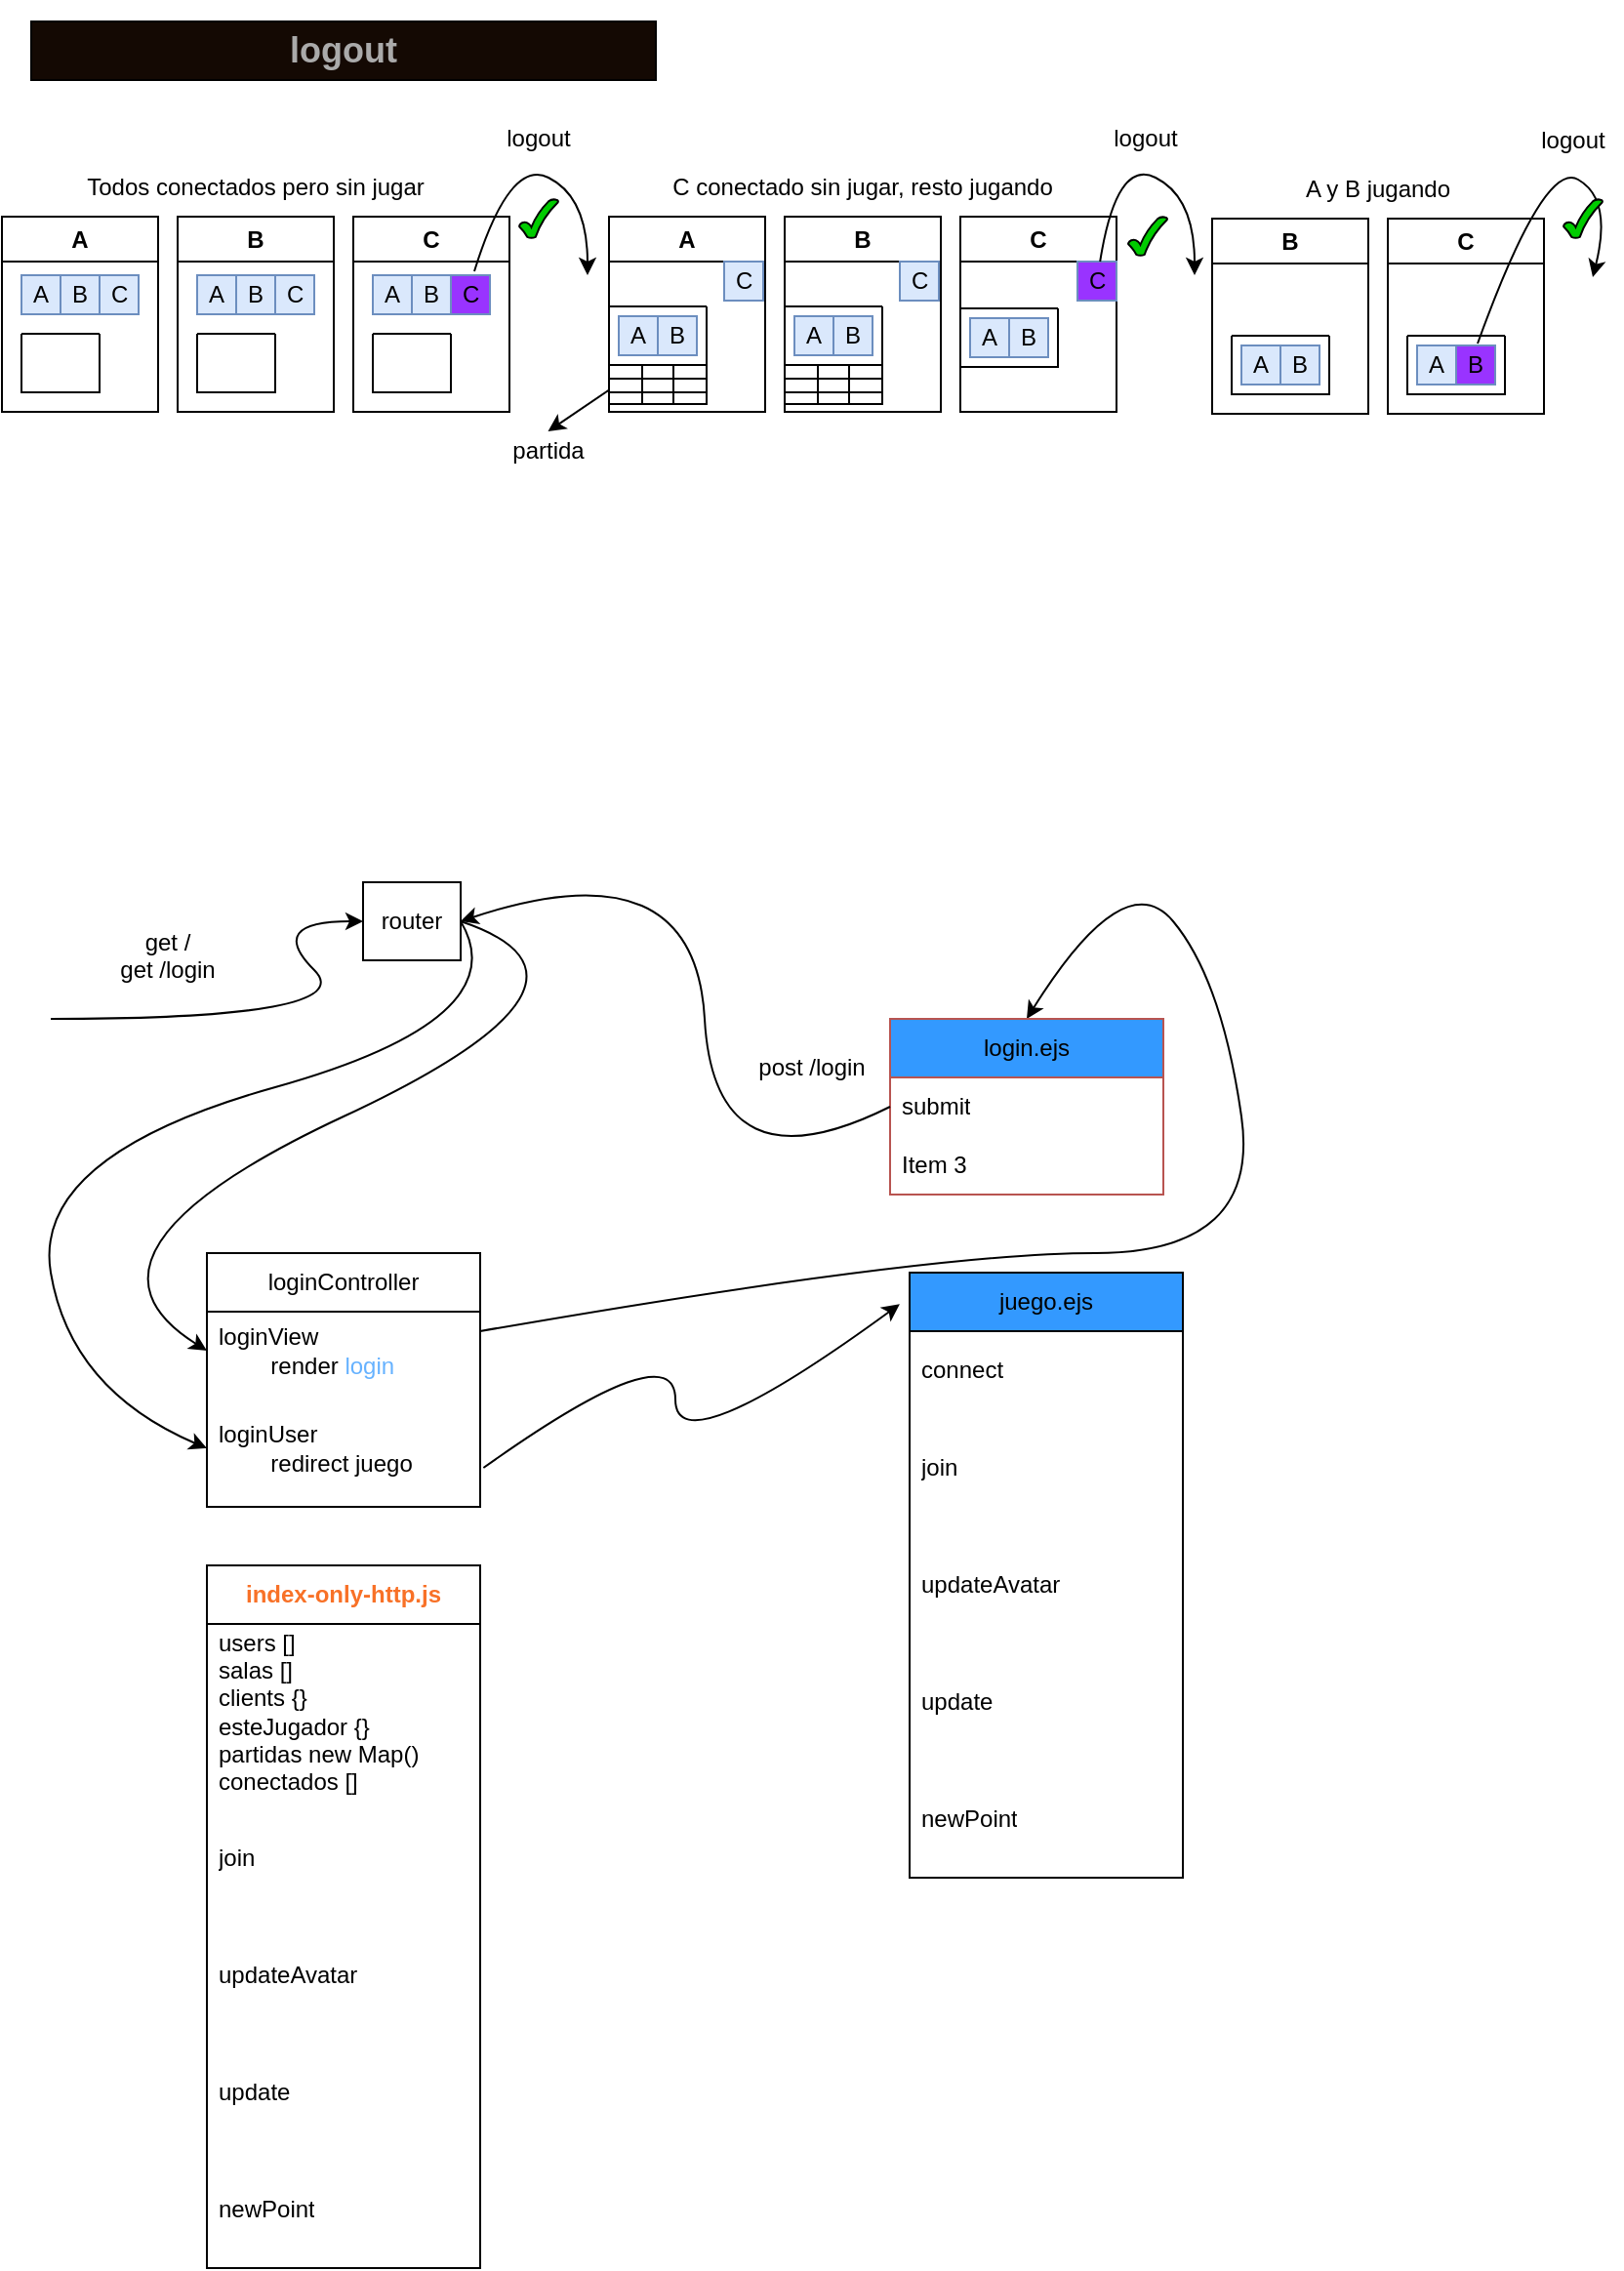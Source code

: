 <mxfile version="21.7.5" type="device" pages="2">
  <diagram id="C5RBs43oDa-KdzZeNtuy" name="Page-1">
    <mxGraphModel dx="2329" dy="2888" grid="1" gridSize="10" guides="1" tooltips="1" connect="1" arrows="1" fold="1" page="1" pageScale="1" pageWidth="827" pageHeight="1169" math="0" shadow="0">
      <root>
        <mxCell id="WIyWlLk6GJQsqaUBKTNV-0" />
        <mxCell id="WIyWlLk6GJQsqaUBKTNV-1" parent="WIyWlLk6GJQsqaUBKTNV-0" />
        <mxCell id="KUb7RKcixvcYbVO3W825-4" value="loginController" style="swimlane;fontStyle=0;childLayout=stackLayout;horizontal=1;startSize=30;horizontalStack=0;resizeParent=1;resizeParentMax=0;resizeLast=0;collapsible=1;marginBottom=0;whiteSpace=wrap;html=1;" parent="WIyWlLk6GJQsqaUBKTNV-1" vertex="1">
          <mxGeometry x="-720" y="-1620" width="140" height="130" as="geometry" />
        </mxCell>
        <mxCell id="KUb7RKcixvcYbVO3W825-5" value="&lt;div&gt;loginView&lt;/div&gt;&lt;div&gt;&lt;span style=&quot;white-space: pre;&quot;&gt;&#x9;&lt;/span&gt;render &lt;font color=&quot;#66B2FF&quot;&gt;login&lt;/font&gt;&lt;/div&gt;" style="text;strokeColor=none;fillColor=none;align=left;verticalAlign=middle;spacingLeft=4;spacingRight=4;overflow=hidden;points=[[0,0.5],[1,0.5]];portConstraint=eastwest;rotatable=0;whiteSpace=wrap;html=1;" parent="KUb7RKcixvcYbVO3W825-4" vertex="1">
          <mxGeometry y="30" width="140" height="40" as="geometry" />
        </mxCell>
        <mxCell id="KUb7RKcixvcYbVO3W825-6" value="&lt;div&gt;loginUser&lt;br&gt;&lt;/div&gt;&lt;div&gt;&lt;span style=&quot;white-space: pre;&quot;&gt;&#x9;&lt;/span&gt;redirect juego&lt;/div&gt;" style="text;strokeColor=none;fillColor=none;align=left;verticalAlign=middle;spacingLeft=4;spacingRight=4;overflow=hidden;points=[[0,0.5],[1,0.5]];portConstraint=eastwest;rotatable=0;whiteSpace=wrap;html=1;" parent="KUb7RKcixvcYbVO3W825-4" vertex="1">
          <mxGeometry y="70" width="140" height="60" as="geometry" />
        </mxCell>
        <mxCell id="KUb7RKcixvcYbVO3W825-50" value="" style="curved=1;endArrow=classic;html=1;rounded=0;exitX=1;exitY=0.5;exitDx=0;exitDy=0;entryX=0.5;entryY=0;entryDx=0;entryDy=0;" parent="KUb7RKcixvcYbVO3W825-4" target="KUb7RKcixvcYbVO3W825-8" edge="1">
          <mxGeometry width="50" height="50" relative="1" as="geometry">
            <mxPoint x="140" y="40" as="sourcePoint" />
            <mxPoint x="590" y="10" as="targetPoint" />
            <Array as="points">
              <mxPoint x="370" />
              <mxPoint x="540" />
              <mxPoint x="520" y="-140" />
              <mxPoint x="470" y="-200" />
            </Array>
          </mxGeometry>
        </mxCell>
        <mxCell id="KUb7RKcixvcYbVO3W825-8" value="login.ejs" style="swimlane;fontStyle=0;childLayout=stackLayout;horizontal=1;startSize=30;horizontalStack=0;resizeParent=1;resizeParentMax=0;resizeLast=0;collapsible=1;marginBottom=0;whiteSpace=wrap;html=1;fillColor=#3399FF;strokeColor=#b85450;" parent="WIyWlLk6GJQsqaUBKTNV-1" vertex="1">
          <mxGeometry x="-370" y="-1740" width="140" height="90" as="geometry" />
        </mxCell>
        <mxCell id="KUb7RKcixvcYbVO3W825-9" value="submit" style="text;strokeColor=none;fillColor=none;align=left;verticalAlign=middle;spacingLeft=4;spacingRight=4;overflow=hidden;points=[[0,0.5],[1,0.5]];portConstraint=eastwest;rotatable=0;whiteSpace=wrap;html=1;" parent="KUb7RKcixvcYbVO3W825-8" vertex="1">
          <mxGeometry y="30" width="140" height="30" as="geometry" />
        </mxCell>
        <mxCell id="KUb7RKcixvcYbVO3W825-11" value="Item 3" style="text;strokeColor=none;fillColor=none;align=left;verticalAlign=middle;spacingLeft=4;spacingRight=4;overflow=hidden;points=[[0,0.5],[1,0.5]];portConstraint=eastwest;rotatable=0;whiteSpace=wrap;html=1;" parent="KUb7RKcixvcYbVO3W825-8" vertex="1">
          <mxGeometry y="60" width="140" height="30" as="geometry" />
        </mxCell>
        <mxCell id="KUb7RKcixvcYbVO3W825-46" value="" style="curved=1;endArrow=classic;html=1;rounded=0;" parent="WIyWlLk6GJQsqaUBKTNV-1" edge="1">
          <mxGeometry width="50" height="50" relative="1" as="geometry">
            <mxPoint x="-800" y="-1740" as="sourcePoint" />
            <mxPoint x="-640" y="-1790" as="targetPoint" />
            <Array as="points">
              <mxPoint x="-640" y="-1740" />
              <mxPoint x="-690" y="-1790" />
            </Array>
          </mxGeometry>
        </mxCell>
        <mxCell id="KUb7RKcixvcYbVO3W825-47" value="router" style="whiteSpace=wrap;html=1;rotation=0;" parent="WIyWlLk6GJQsqaUBKTNV-1" vertex="1">
          <mxGeometry x="-640" y="-1810" width="50" height="40" as="geometry" />
        </mxCell>
        <mxCell id="KUb7RKcixvcYbVO3W825-48" value="&#xa;&lt;div&gt;get /&lt;/div&gt;&lt;div&gt;get /login&lt;br&gt;&lt;/div&gt;&#xa;&#xa;" style="text;html=1;strokeColor=none;fillColor=none;align=center;verticalAlign=middle;whiteSpace=wrap;rounded=0;" parent="WIyWlLk6GJQsqaUBKTNV-1" vertex="1">
          <mxGeometry x="-770" y="-1780" width="60" height="30" as="geometry" />
        </mxCell>
        <mxCell id="KUb7RKcixvcYbVO3W825-49" value="" style="curved=1;endArrow=classic;html=1;rounded=0;exitX=1;exitY=0.5;exitDx=0;exitDy=0;entryX=0;entryY=0.5;entryDx=0;entryDy=0;" parent="WIyWlLk6GJQsqaUBKTNV-1" source="KUb7RKcixvcYbVO3W825-47" target="KUb7RKcixvcYbVO3W825-6" edge="1">
          <mxGeometry width="50" height="50" relative="1" as="geometry">
            <mxPoint x="-370" y="-1490" as="sourcePoint" />
            <mxPoint x="-620" y="-1340" as="targetPoint" />
            <Array as="points">
              <mxPoint x="-560" y="-1740" />
              <mxPoint x="-810" y="-1670" />
              <mxPoint x="-790" y="-1550" />
            </Array>
          </mxGeometry>
        </mxCell>
        <mxCell id="KUb7RKcixvcYbVO3W825-51" value="" style="curved=1;endArrow=classic;html=1;rounded=0;entryX=1;entryY=0.5;entryDx=0;entryDy=0;exitX=0;exitY=0.5;exitDx=0;exitDy=0;" parent="WIyWlLk6GJQsqaUBKTNV-1" source="KUb7RKcixvcYbVO3W825-9" target="KUb7RKcixvcYbVO3W825-47" edge="1">
          <mxGeometry width="50" height="50" relative="1" as="geometry">
            <mxPoint x="-330" y="-1520" as="sourcePoint" />
            <mxPoint x="-550" y="-1810" as="targetPoint" />
            <Array as="points">
              <mxPoint x="-460" y="-1650" />
              <mxPoint x="-470" y="-1830" />
            </Array>
          </mxGeometry>
        </mxCell>
        <mxCell id="KUb7RKcixvcYbVO3W825-52" value="post /login" style="text;html=1;strokeColor=none;fillColor=none;align=center;verticalAlign=middle;whiteSpace=wrap;rounded=0;" parent="WIyWlLk6GJQsqaUBKTNV-1" vertex="1">
          <mxGeometry x="-440" y="-1730" width="60" height="30" as="geometry" />
        </mxCell>
        <mxCell id="KUb7RKcixvcYbVO3W825-53" value="" style="curved=1;endArrow=classic;html=1;rounded=0;exitX=1;exitY=0.5;exitDx=0;exitDy=0;entryX=0;entryY=0.5;entryDx=0;entryDy=0;" parent="WIyWlLk6GJQsqaUBKTNV-1" source="KUb7RKcixvcYbVO3W825-47" target="KUb7RKcixvcYbVO3W825-5" edge="1">
          <mxGeometry width="50" height="50" relative="1" as="geometry">
            <mxPoint x="-580" y="-1780" as="sourcePoint" />
            <mxPoint x="-710" y="-1560" as="targetPoint" />
            <Array as="points">
              <mxPoint x="-500" y="-1760" />
              <mxPoint x="-800" y="-1620" />
            </Array>
          </mxGeometry>
        </mxCell>
        <mxCell id="KUb7RKcixvcYbVO3W825-54" value="" style="curved=1;endArrow=classic;html=1;rounded=0;exitX=1.012;exitY=0.667;exitDx=0;exitDy=0;exitPerimeter=0;entryX=-0.036;entryY=0.052;entryDx=0;entryDy=0;entryPerimeter=0;" parent="WIyWlLk6GJQsqaUBKTNV-1" source="KUb7RKcixvcYbVO3W825-6" target="KUb7RKcixvcYbVO3W825-55" edge="1">
          <mxGeometry width="50" height="50" relative="1" as="geometry">
            <mxPoint x="-410" y="-1550" as="sourcePoint" />
            <mxPoint x="-410" y="-1500" as="targetPoint" />
            <Array as="points">
              <mxPoint x="-480" y="-1580" />
              <mxPoint x="-480" y="-1510" />
            </Array>
          </mxGeometry>
        </mxCell>
        <mxCell id="KUb7RKcixvcYbVO3W825-55" value="juego.ejs" style="swimlane;fontStyle=0;childLayout=stackLayout;horizontal=1;startSize=30;horizontalStack=0;resizeParent=1;resizeParentMax=0;resizeLast=0;collapsible=1;marginBottom=0;whiteSpace=wrap;html=1;fillColor=#3399FF;" parent="WIyWlLk6GJQsqaUBKTNV-1" vertex="1">
          <mxGeometry x="-360" y="-1610" width="140" height="310" as="geometry" />
        </mxCell>
        <mxCell id="KUb7RKcixvcYbVO3W825-56" value="connect" style="text;strokeColor=none;fillColor=none;align=left;verticalAlign=middle;spacingLeft=4;spacingRight=4;overflow=hidden;points=[[0,0.5],[1,0.5]];portConstraint=eastwest;rotatable=0;whiteSpace=wrap;html=1;" parent="KUb7RKcixvcYbVO3W825-55" vertex="1">
          <mxGeometry y="30" width="140" height="40" as="geometry" />
        </mxCell>
        <mxCell id="KUb7RKcixvcYbVO3W825-57" value="join" style="text;strokeColor=none;fillColor=none;align=left;verticalAlign=middle;spacingLeft=4;spacingRight=4;overflow=hidden;points=[[0,0.5],[1,0.5]];portConstraint=eastwest;rotatable=0;whiteSpace=wrap;html=1;" parent="KUb7RKcixvcYbVO3W825-55" vertex="1">
          <mxGeometry y="70" width="140" height="60" as="geometry" />
        </mxCell>
        <mxCell id="KUb7RKcixvcYbVO3W825-60" value="updateAvatar" style="text;strokeColor=none;fillColor=none;align=left;verticalAlign=middle;spacingLeft=4;spacingRight=4;overflow=hidden;points=[[0,0.5],[1,0.5]];portConstraint=eastwest;rotatable=0;whiteSpace=wrap;html=1;" parent="KUb7RKcixvcYbVO3W825-55" vertex="1">
          <mxGeometry y="130" width="140" height="60" as="geometry" />
        </mxCell>
        <mxCell id="KUb7RKcixvcYbVO3W825-59" value="update" style="text;strokeColor=none;fillColor=none;align=left;verticalAlign=middle;spacingLeft=4;spacingRight=4;overflow=hidden;points=[[0,0.5],[1,0.5]];portConstraint=eastwest;rotatable=0;whiteSpace=wrap;html=1;" parent="KUb7RKcixvcYbVO3W825-55" vertex="1">
          <mxGeometry y="190" width="140" height="60" as="geometry" />
        </mxCell>
        <mxCell id="KUb7RKcixvcYbVO3W825-62" value="newPoint" style="text;strokeColor=none;fillColor=none;align=left;verticalAlign=middle;spacingLeft=4;spacingRight=4;overflow=hidden;points=[[0,0.5],[1,0.5]];portConstraint=eastwest;rotatable=0;whiteSpace=wrap;html=1;" parent="KUb7RKcixvcYbVO3W825-55" vertex="1">
          <mxGeometry y="250" width="140" height="60" as="geometry" />
        </mxCell>
        <mxCell id="KUb7RKcixvcYbVO3W825-63" value="&lt;font color=&quot;#F87127&quot;&gt;&lt;b&gt;index-only-http.js&lt;/b&gt;&lt;/font&gt;" style="swimlane;fontStyle=0;childLayout=stackLayout;horizontal=1;startSize=30;horizontalStack=0;resizeParent=1;resizeParentMax=0;resizeLast=0;collapsible=1;marginBottom=0;whiteSpace=wrap;html=1;fillColor=none;" parent="WIyWlLk6GJQsqaUBKTNV-1" vertex="1">
          <mxGeometry x="-720" y="-1460" width="140" height="360" as="geometry" />
        </mxCell>
        <mxCell id="KUb7RKcixvcYbVO3W825-64" value="&lt;div&gt;users []&lt;/div&gt;&lt;div&gt;salas []&lt;/div&gt;&lt;div&gt;clients {}&lt;/div&gt;&lt;div&gt;esteJugador {}&lt;/div&gt;&lt;div&gt;partidas new Map()&lt;/div&gt;&lt;div&gt;conectados []&lt;br&gt;&lt;/div&gt;" style="text;strokeColor=none;fillColor=none;align=left;verticalAlign=middle;spacingLeft=4;spacingRight=4;overflow=hidden;points=[[0,0.5],[1,0.5]];portConstraint=eastwest;rotatable=0;whiteSpace=wrap;html=1;" parent="KUb7RKcixvcYbVO3W825-63" vertex="1">
          <mxGeometry y="30" width="140" height="90" as="geometry" />
        </mxCell>
        <mxCell id="KUb7RKcixvcYbVO3W825-65" value="join" style="text;strokeColor=none;fillColor=none;align=left;verticalAlign=middle;spacingLeft=4;spacingRight=4;overflow=hidden;points=[[0,0.5],[1,0.5]];portConstraint=eastwest;rotatable=0;whiteSpace=wrap;html=1;" parent="KUb7RKcixvcYbVO3W825-63" vertex="1">
          <mxGeometry y="120" width="140" height="60" as="geometry" />
        </mxCell>
        <mxCell id="KUb7RKcixvcYbVO3W825-66" value="updateAvatar" style="text;strokeColor=none;fillColor=none;align=left;verticalAlign=middle;spacingLeft=4;spacingRight=4;overflow=hidden;points=[[0,0.5],[1,0.5]];portConstraint=eastwest;rotatable=0;whiteSpace=wrap;html=1;" parent="KUb7RKcixvcYbVO3W825-63" vertex="1">
          <mxGeometry y="180" width="140" height="60" as="geometry" />
        </mxCell>
        <mxCell id="KUb7RKcixvcYbVO3W825-67" value="update" style="text;strokeColor=none;fillColor=none;align=left;verticalAlign=middle;spacingLeft=4;spacingRight=4;overflow=hidden;points=[[0,0.5],[1,0.5]];portConstraint=eastwest;rotatable=0;whiteSpace=wrap;html=1;" parent="KUb7RKcixvcYbVO3W825-63" vertex="1">
          <mxGeometry y="240" width="140" height="60" as="geometry" />
        </mxCell>
        <mxCell id="KUb7RKcixvcYbVO3W825-68" value="newPoint" style="text;strokeColor=none;fillColor=none;align=left;verticalAlign=middle;spacingLeft=4;spacingRight=4;overflow=hidden;points=[[0,0.5],[1,0.5]];portConstraint=eastwest;rotatable=0;whiteSpace=wrap;html=1;" parent="KUb7RKcixvcYbVO3W825-63" vertex="1">
          <mxGeometry y="300" width="140" height="60" as="geometry" />
        </mxCell>
        <mxCell id="pDJA_ntTGKcd0qaj4WLY-35" value="" style="group" vertex="1" connectable="0" parent="WIyWlLk6GJQsqaUBKTNV-1">
          <mxGeometry x="-810" y="-2251" width="320" height="230" as="geometry" />
        </mxCell>
        <mxCell id="pDJA_ntTGKcd0qaj4WLY-34" value="&lt;h2&gt;logout&lt;/h2&gt;" style="text;html=1;strokeColor=#000000;fillColor=#140903;align=center;verticalAlign=middle;whiteSpace=wrap;rounded=0;fontColor=#aaaaaa;" vertex="1" parent="pDJA_ntTGKcd0qaj4WLY-35">
          <mxGeometry width="320" height="30" as="geometry" />
        </mxCell>
        <mxCell id="pDJA_ntTGKcd0qaj4WLY-240" value="" style="group" vertex="1" connectable="0" parent="pDJA_ntTGKcd0qaj4WLY-35">
          <mxGeometry x="-15" y="50" width="305" height="180" as="geometry" />
        </mxCell>
        <mxCell id="pDJA_ntTGKcd0qaj4WLY-57" value="partida" style="text;html=1;strokeColor=none;fillColor=none;align=center;verticalAlign=middle;whiteSpace=wrap;rounded=0;" vertex="1" parent="pDJA_ntTGKcd0qaj4WLY-240">
          <mxGeometry x="255" y="160" width="50" height="20" as="geometry" />
        </mxCell>
        <mxCell id="pDJA_ntTGKcd0qaj4WLY-73" value="" style="group" vertex="1" connectable="0" parent="pDJA_ntTGKcd0qaj4WLY-240">
          <mxGeometry width="300" height="150" as="geometry" />
        </mxCell>
        <mxCell id="2kWA0NRpnWvMJKGsCsBH-7" value="A" style="swimlane;whiteSpace=wrap;html=1;" vertex="1" parent="pDJA_ntTGKcd0qaj4WLY-73">
          <mxGeometry y="50" width="80" height="100" as="geometry">
            <mxRectangle x="-680" y="-90" width="50" height="30" as="alternateBounds" />
          </mxGeometry>
        </mxCell>
        <mxCell id="2kWA0NRpnWvMJKGsCsBH-6" value="B" style="text;strokeColor=#6c8ebf;fillColor=#dae8fc;align=left;verticalAlign=middle;spacingLeft=4;spacingRight=4;overflow=hidden;points=[[0,0.5],[1,0.5]];portConstraint=eastwest;rotatable=0;whiteSpace=wrap;html=1;" vertex="1" parent="2kWA0NRpnWvMJKGsCsBH-7">
          <mxGeometry x="30" y="30" width="20" height="20" as="geometry" />
        </mxCell>
        <mxCell id="2kWA0NRpnWvMJKGsCsBH-1" value="C" style="text;strokeColor=#6c8ebf;fillColor=#dae8fc;align=left;verticalAlign=middle;spacingLeft=4;spacingRight=4;overflow=hidden;points=[[0,0.5],[1,0.5]];portConstraint=eastwest;rotatable=0;whiteSpace=wrap;html=1;" vertex="1" parent="2kWA0NRpnWvMJKGsCsBH-7">
          <mxGeometry x="50" y="30" width="20" height="20" as="geometry" />
        </mxCell>
        <mxCell id="2kWA0NRpnWvMJKGsCsBH-10" value="" style="swimlane;startSize=0;" vertex="1" parent="2kWA0NRpnWvMJKGsCsBH-7">
          <mxGeometry x="10" y="60" width="40" height="30" as="geometry">
            <mxRectangle x="10" y="60" width="50" height="40" as="alternateBounds" />
          </mxGeometry>
        </mxCell>
        <mxCell id="2kWA0NRpnWvMJKGsCsBH-11" value="A" style="text;strokeColor=#6c8ebf;fillColor=#dae8fc;align=left;verticalAlign=middle;spacingLeft=4;spacingRight=4;overflow=hidden;points=[[0,0.5],[1,0.5]];portConstraint=eastwest;rotatable=0;whiteSpace=wrap;html=1;" vertex="1" parent="2kWA0NRpnWvMJKGsCsBH-7">
          <mxGeometry x="10" y="30" width="20" height="20" as="geometry" />
        </mxCell>
        <mxCell id="pDJA_ntTGKcd0qaj4WLY-0" value="B" style="swimlane;whiteSpace=wrap;html=1;" vertex="1" parent="pDJA_ntTGKcd0qaj4WLY-73">
          <mxGeometry x="90" y="50" width="80" height="100" as="geometry">
            <mxRectangle x="-680" y="-90" width="50" height="30" as="alternateBounds" />
          </mxGeometry>
        </mxCell>
        <mxCell id="pDJA_ntTGKcd0qaj4WLY-1" value="B" style="text;strokeColor=#6c8ebf;fillColor=#dae8fc;align=left;verticalAlign=middle;spacingLeft=4;spacingRight=4;overflow=hidden;points=[[0,0.5],[1,0.5]];portConstraint=eastwest;rotatable=0;whiteSpace=wrap;html=1;" vertex="1" parent="pDJA_ntTGKcd0qaj4WLY-0">
          <mxGeometry x="30" y="30" width="20" height="20" as="geometry" />
        </mxCell>
        <mxCell id="pDJA_ntTGKcd0qaj4WLY-2" value="C" style="text;strokeColor=#6c8ebf;fillColor=#dae8fc;align=left;verticalAlign=middle;spacingLeft=4;spacingRight=4;overflow=hidden;points=[[0,0.5],[1,0.5]];portConstraint=eastwest;rotatable=0;whiteSpace=wrap;html=1;" vertex="1" parent="pDJA_ntTGKcd0qaj4WLY-0">
          <mxGeometry x="50" y="30" width="20" height="20" as="geometry" />
        </mxCell>
        <mxCell id="pDJA_ntTGKcd0qaj4WLY-3" value="" style="swimlane;startSize=0;" vertex="1" parent="pDJA_ntTGKcd0qaj4WLY-0">
          <mxGeometry x="10" y="60" width="40" height="30" as="geometry">
            <mxRectangle x="10" y="60" width="50" height="40" as="alternateBounds" />
          </mxGeometry>
        </mxCell>
        <mxCell id="pDJA_ntTGKcd0qaj4WLY-4" value="A" style="text;strokeColor=#6c8ebf;fillColor=#dae8fc;align=left;verticalAlign=middle;spacingLeft=4;spacingRight=4;overflow=hidden;points=[[0,0.5],[1,0.5]];portConstraint=eastwest;rotatable=0;whiteSpace=wrap;html=1;" vertex="1" parent="pDJA_ntTGKcd0qaj4WLY-0">
          <mxGeometry x="10" y="30" width="20" height="20" as="geometry" />
        </mxCell>
        <mxCell id="pDJA_ntTGKcd0qaj4WLY-5" value="C" style="swimlane;whiteSpace=wrap;html=1;" vertex="1" parent="pDJA_ntTGKcd0qaj4WLY-73">
          <mxGeometry x="180" y="50" width="80" height="100" as="geometry">
            <mxRectangle x="-680" y="-90" width="50" height="30" as="alternateBounds" />
          </mxGeometry>
        </mxCell>
        <mxCell id="pDJA_ntTGKcd0qaj4WLY-6" value="B" style="text;strokeColor=#6c8ebf;fillColor=#dae8fc;align=left;verticalAlign=middle;spacingLeft=4;spacingRight=4;overflow=hidden;points=[[0,0.5],[1,0.5]];portConstraint=eastwest;rotatable=0;whiteSpace=wrap;html=1;" vertex="1" parent="pDJA_ntTGKcd0qaj4WLY-5">
          <mxGeometry x="30" y="30" width="20" height="20" as="geometry" />
        </mxCell>
        <mxCell id="pDJA_ntTGKcd0qaj4WLY-7" value="C" style="text;strokeColor=#6c8ebf;fillColor=#9933FF;align=left;verticalAlign=middle;spacingLeft=4;spacingRight=4;overflow=hidden;points=[[0,0.5],[1,0.5]];portConstraint=eastwest;rotatable=0;whiteSpace=wrap;html=1;" vertex="1" parent="pDJA_ntTGKcd0qaj4WLY-5">
          <mxGeometry x="50" y="30" width="20" height="20" as="geometry" />
        </mxCell>
        <mxCell id="pDJA_ntTGKcd0qaj4WLY-8" value="" style="swimlane;startSize=0;" vertex="1" parent="pDJA_ntTGKcd0qaj4WLY-5">
          <mxGeometry x="10" y="60" width="40" height="30" as="geometry">
            <mxRectangle x="10" y="60" width="50" height="40" as="alternateBounds" />
          </mxGeometry>
        </mxCell>
        <mxCell id="pDJA_ntTGKcd0qaj4WLY-9" value="A" style="text;strokeColor=#6c8ebf;fillColor=#dae8fc;align=left;verticalAlign=middle;spacingLeft=4;spacingRight=4;overflow=hidden;points=[[0,0.5],[1,0.5]];portConstraint=eastwest;rotatable=0;whiteSpace=wrap;html=1;" vertex="1" parent="pDJA_ntTGKcd0qaj4WLY-5">
          <mxGeometry x="10" y="30" width="20" height="20" as="geometry" />
        </mxCell>
        <mxCell id="pDJA_ntTGKcd0qaj4WLY-10" value="Todos conectados pero sin jugar" style="text;html=1;strokeColor=none;fillColor=none;align=center;verticalAlign=middle;whiteSpace=wrap;rounded=0;" vertex="1" parent="pDJA_ntTGKcd0qaj4WLY-73">
          <mxGeometry y="20" width="260" height="30" as="geometry" />
        </mxCell>
        <mxCell id="pDJA_ntTGKcd0qaj4WLY-32" value="" style="curved=1;endArrow=classic;html=1;rounded=0;exitX=0.6;exitY=-0.1;exitDx=0;exitDy=0;exitPerimeter=0;" edge="1" parent="pDJA_ntTGKcd0qaj4WLY-73" source="pDJA_ntTGKcd0qaj4WLY-7">
          <mxGeometry width="50" height="50" relative="1" as="geometry">
            <mxPoint x="240" y="71" as="sourcePoint" />
            <mxPoint x="300" y="80" as="targetPoint" />
            <Array as="points">
              <mxPoint x="260" y="20" />
              <mxPoint x="300" y="40" />
            </Array>
          </mxGeometry>
        </mxCell>
        <mxCell id="pDJA_ntTGKcd0qaj4WLY-33" value="logout" style="text;html=1;strokeColor=none;fillColor=none;align=center;verticalAlign=middle;whiteSpace=wrap;rounded=0;" vertex="1" parent="pDJA_ntTGKcd0qaj4WLY-73">
          <mxGeometry x="250" width="50" height="20" as="geometry" />
        </mxCell>
        <mxCell id="pDJA_ntTGKcd0qaj4WLY-177" value="" style="verticalLabelPosition=bottom;verticalAlign=top;html=1;shape=mxgraph.basic.tick;fillColor=#00CC00;" vertex="1" parent="pDJA_ntTGKcd0qaj4WLY-73">
          <mxGeometry x="265" y="41" width="20" height="20" as="geometry" />
        </mxCell>
        <mxCell id="pDJA_ntTGKcd0qaj4WLY-40" value="A" style="swimlane;whiteSpace=wrap;html=1;" vertex="1" parent="WIyWlLk6GJQsqaUBKTNV-1">
          <mxGeometry x="-514" y="-2151" width="80" height="100" as="geometry">
            <mxRectangle x="-680" y="-90" width="50" height="30" as="alternateBounds" />
          </mxGeometry>
        </mxCell>
        <mxCell id="pDJA_ntTGKcd0qaj4WLY-42" value="C" style="text;strokeColor=#6c8ebf;fillColor=#dae8fc;align=left;verticalAlign=middle;spacingLeft=4;spacingRight=4;overflow=hidden;points=[[0,0.5],[1,0.5]];portConstraint=eastwest;rotatable=0;whiteSpace=wrap;html=1;" vertex="1" parent="pDJA_ntTGKcd0qaj4WLY-40">
          <mxGeometry x="59" y="23" width="20" height="20" as="geometry" />
        </mxCell>
        <mxCell id="pDJA_ntTGKcd0qaj4WLY-43" value="" style="swimlane;startSize=0;" vertex="1" parent="pDJA_ntTGKcd0qaj4WLY-40">
          <mxGeometry y="46" width="50" height="30" as="geometry">
            <mxRectangle x="10" y="60" width="50" height="40" as="alternateBounds" />
          </mxGeometry>
        </mxCell>
        <mxCell id="pDJA_ntTGKcd0qaj4WLY-44" value="A" style="text;strokeColor=#6c8ebf;fillColor=#dae8fc;align=left;verticalAlign=middle;spacingLeft=4;spacingRight=4;overflow=hidden;points=[[0,0.5],[1,0.5]];portConstraint=eastwest;rotatable=0;whiteSpace=wrap;html=1;" vertex="1" parent="pDJA_ntTGKcd0qaj4WLY-43">
          <mxGeometry x="5" y="5" width="20" height="20" as="geometry" />
        </mxCell>
        <mxCell id="pDJA_ntTGKcd0qaj4WLY-41" value="B" style="text;strokeColor=#6c8ebf;fillColor=#dae8fc;align=left;verticalAlign=middle;spacingLeft=4;spacingRight=4;overflow=hidden;points=[[0,0.5],[1,0.5]];portConstraint=eastwest;rotatable=0;whiteSpace=wrap;html=1;" vertex="1" parent="pDJA_ntTGKcd0qaj4WLY-43">
          <mxGeometry x="25" y="5" width="20" height="20" as="geometry" />
        </mxCell>
        <mxCell id="pDJA_ntTGKcd0qaj4WLY-45" value="B" style="swimlane;whiteSpace=wrap;html=1;" vertex="1" parent="WIyWlLk6GJQsqaUBKTNV-1">
          <mxGeometry x="-424" y="-2151" width="80" height="100" as="geometry">
            <mxRectangle x="-680" y="-90" width="50" height="30" as="alternateBounds" />
          </mxGeometry>
        </mxCell>
        <mxCell id="pDJA_ntTGKcd0qaj4WLY-47" value="C" style="text;strokeColor=#6c8ebf;fillColor=#dae8fc;align=left;verticalAlign=middle;spacingLeft=4;spacingRight=4;overflow=hidden;points=[[0,0.5],[1,0.5]];portConstraint=eastwest;rotatable=0;whiteSpace=wrap;html=1;" vertex="1" parent="pDJA_ntTGKcd0qaj4WLY-45">
          <mxGeometry x="59" y="23" width="20" height="20" as="geometry" />
        </mxCell>
        <mxCell id="pDJA_ntTGKcd0qaj4WLY-50" value="C" style="swimlane;whiteSpace=wrap;html=1;" vertex="1" parent="WIyWlLk6GJQsqaUBKTNV-1">
          <mxGeometry x="-334" y="-2151" width="80" height="100" as="geometry">
            <mxRectangle x="-680" y="-90" width="50" height="30" as="alternateBounds" />
          </mxGeometry>
        </mxCell>
        <mxCell id="pDJA_ntTGKcd0qaj4WLY-52" value="C" style="text;strokeColor=#6c8ebf;fillColor=#9933FF;align=left;verticalAlign=middle;spacingLeft=4;spacingRight=4;overflow=hidden;points=[[0,0.5],[1,0.5]];portConstraint=eastwest;rotatable=0;whiteSpace=wrap;html=1;" vertex="1" parent="pDJA_ntTGKcd0qaj4WLY-50">
          <mxGeometry x="60" y="23" width="20" height="20" as="geometry" />
        </mxCell>
        <mxCell id="pDJA_ntTGKcd0qaj4WLY-65" value="" style="swimlane;startSize=0;" vertex="1" parent="pDJA_ntTGKcd0qaj4WLY-50">
          <mxGeometry y="47" width="50" height="30" as="geometry">
            <mxRectangle x="10" y="60" width="50" height="40" as="alternateBounds" />
          </mxGeometry>
        </mxCell>
        <mxCell id="pDJA_ntTGKcd0qaj4WLY-66" value="A" style="text;strokeColor=#6c8ebf;fillColor=#dae8fc;align=left;verticalAlign=middle;spacingLeft=4;spacingRight=4;overflow=hidden;points=[[0,0.5],[1,0.5]];portConstraint=eastwest;rotatable=0;whiteSpace=wrap;html=1;" vertex="1" parent="pDJA_ntTGKcd0qaj4WLY-65">
          <mxGeometry x="5" y="5" width="20" height="20" as="geometry" />
        </mxCell>
        <mxCell id="pDJA_ntTGKcd0qaj4WLY-67" value="B" style="text;strokeColor=#6c8ebf;fillColor=#dae8fc;align=left;verticalAlign=middle;spacingLeft=4;spacingRight=4;overflow=hidden;points=[[0,0.5],[1,0.5]];portConstraint=eastwest;rotatable=0;whiteSpace=wrap;html=1;" vertex="1" parent="pDJA_ntTGKcd0qaj4WLY-65">
          <mxGeometry x="25" y="5" width="20" height="20" as="geometry" />
        </mxCell>
        <mxCell id="pDJA_ntTGKcd0qaj4WLY-55" value="C conectado sin jugar, resto jugando" style="text;html=1;strokeColor=none;fillColor=none;align=center;verticalAlign=middle;whiteSpace=wrap;rounded=0;" vertex="1" parent="WIyWlLk6GJQsqaUBKTNV-1">
          <mxGeometry x="-514" y="-2181" width="260" height="30" as="geometry" />
        </mxCell>
        <mxCell id="pDJA_ntTGKcd0qaj4WLY-56" value="" style="endArrow=classic;html=1;rounded=0;exitX=0.363;exitY=1.017;exitDx=0;exitDy=0;exitPerimeter=0;" edge="1" parent="WIyWlLk6GJQsqaUBKTNV-1" source="pDJA_ntTGKcd0qaj4WLY-43">
          <mxGeometry width="50" height="50" relative="1" as="geometry">
            <mxPoint x="-415" y="-2121" as="sourcePoint" />
            <mxPoint x="-545.249" y="-2041" as="targetPoint" />
          </mxGeometry>
        </mxCell>
        <mxCell id="pDJA_ntTGKcd0qaj4WLY-58" value="" style="curved=1;endArrow=classic;html=1;rounded=0;" edge="1" parent="WIyWlLk6GJQsqaUBKTNV-1" source="pDJA_ntTGKcd0qaj4WLY-52">
          <mxGeometry width="50" height="50" relative="1" as="geometry">
            <mxPoint x="-284" y="-2141" as="sourcePoint" />
            <mxPoint x="-214" y="-2121" as="targetPoint" />
            <Array as="points">
              <mxPoint x="-254" y="-2181" />
              <mxPoint x="-214" y="-2161" />
            </Array>
          </mxGeometry>
        </mxCell>
        <mxCell id="pDJA_ntTGKcd0qaj4WLY-59" value="logout" style="text;html=1;strokeColor=none;fillColor=none;align=center;verticalAlign=middle;whiteSpace=wrap;rounded=0;" vertex="1" parent="WIyWlLk6GJQsqaUBKTNV-1">
          <mxGeometry x="-264" y="-2201" width="50" height="20" as="geometry" />
        </mxCell>
        <mxCell id="pDJA_ntTGKcd0qaj4WLY-201" value="" style="group" vertex="1" connectable="0" parent="WIyWlLk6GJQsqaUBKTNV-1">
          <mxGeometry x="-205" y="-2200" width="210" height="150" as="geometry" />
        </mxCell>
        <mxCell id="pDJA_ntTGKcd0qaj4WLY-197" value="logout" style="text;html=1;strokeColor=none;fillColor=none;align=center;verticalAlign=middle;whiteSpace=wrap;rounded=0;" vertex="1" parent="pDJA_ntTGKcd0qaj4WLY-201">
          <mxGeometry x="160" width="50" height="20" as="geometry" />
        </mxCell>
        <mxCell id="pDJA_ntTGKcd0qaj4WLY-199" value="" style="group" vertex="1" connectable="0" parent="pDJA_ntTGKcd0qaj4WLY-201">
          <mxGeometry y="20" width="210" height="130" as="geometry" />
        </mxCell>
        <mxCell id="pDJA_ntTGKcd0qaj4WLY-184" value="B" style="swimlane;whiteSpace=wrap;html=1;" vertex="1" parent="pDJA_ntTGKcd0qaj4WLY-199">
          <mxGeometry y="30" width="80" height="100" as="geometry">
            <mxRectangle x="-680" y="-90" width="50" height="30" as="alternateBounds" />
          </mxGeometry>
        </mxCell>
        <mxCell id="pDJA_ntTGKcd0qaj4WLY-186" value="" style="swimlane;startSize=0;" vertex="1" parent="pDJA_ntTGKcd0qaj4WLY-184">
          <mxGeometry x="10" y="60" width="50" height="30" as="geometry">
            <mxRectangle x="10" y="60" width="50" height="40" as="alternateBounds" />
          </mxGeometry>
        </mxCell>
        <mxCell id="pDJA_ntTGKcd0qaj4WLY-187" value="A" style="text;strokeColor=#6c8ebf;fillColor=#dae8fc;align=left;verticalAlign=middle;spacingLeft=4;spacingRight=4;overflow=hidden;points=[[0,0.5],[1,0.5]];portConstraint=eastwest;rotatable=0;whiteSpace=wrap;html=1;" vertex="1" parent="pDJA_ntTGKcd0qaj4WLY-186">
          <mxGeometry x="5" y="5" width="20" height="20" as="geometry" />
        </mxCell>
        <mxCell id="pDJA_ntTGKcd0qaj4WLY-188" value="B" style="text;strokeColor=#6c8ebf;fillColor=#dae8fc;align=left;verticalAlign=middle;spacingLeft=4;spacingRight=4;overflow=hidden;points=[[0,0.5],[1,0.5]];portConstraint=eastwest;rotatable=0;whiteSpace=wrap;html=1;" vertex="1" parent="pDJA_ntTGKcd0qaj4WLY-186">
          <mxGeometry x="25" y="5" width="20" height="20" as="geometry" />
        </mxCell>
        <mxCell id="pDJA_ntTGKcd0qaj4WLY-189" value="C" style="swimlane;whiteSpace=wrap;html=1;" vertex="1" parent="pDJA_ntTGKcd0qaj4WLY-199">
          <mxGeometry x="90" y="30" width="80" height="100" as="geometry">
            <mxRectangle x="-680" y="-90" width="50" height="30" as="alternateBounds" />
          </mxGeometry>
        </mxCell>
        <mxCell id="pDJA_ntTGKcd0qaj4WLY-191" value="" style="swimlane;startSize=0;" vertex="1" parent="pDJA_ntTGKcd0qaj4WLY-189">
          <mxGeometry x="10" y="60" width="50" height="30" as="geometry">
            <mxRectangle x="10" y="60" width="50" height="40" as="alternateBounds" />
          </mxGeometry>
        </mxCell>
        <mxCell id="pDJA_ntTGKcd0qaj4WLY-192" value="A" style="text;strokeColor=#6c8ebf;fillColor=#dae8fc;align=left;verticalAlign=middle;spacingLeft=4;spacingRight=4;overflow=hidden;points=[[0,0.5],[1,0.5]];portConstraint=eastwest;rotatable=0;whiteSpace=wrap;html=1;" vertex="1" parent="pDJA_ntTGKcd0qaj4WLY-191">
          <mxGeometry x="5" y="5" width="20" height="20" as="geometry" />
        </mxCell>
        <mxCell id="pDJA_ntTGKcd0qaj4WLY-193" value="B" style="text;strokeColor=#6c8ebf;fillColor=#9933FF;align=left;verticalAlign=middle;spacingLeft=4;spacingRight=4;overflow=hidden;points=[[0,0.5],[1,0.5]];portConstraint=eastwest;rotatable=0;whiteSpace=wrap;html=1;" vertex="1" parent="pDJA_ntTGKcd0qaj4WLY-191">
          <mxGeometry x="25" y="5" width="20" height="20" as="geometry" />
        </mxCell>
        <mxCell id="pDJA_ntTGKcd0qaj4WLY-194" value="A y B jugando" style="text;html=1;strokeColor=none;fillColor=none;align=center;verticalAlign=middle;whiteSpace=wrap;rounded=0;" vertex="1" parent="pDJA_ntTGKcd0qaj4WLY-199">
          <mxGeometry width="170" height="30" as="geometry" />
        </mxCell>
        <mxCell id="pDJA_ntTGKcd0qaj4WLY-196" value="" style="curved=1;endArrow=classic;html=1;rounded=0;exitX=0.55;exitY=-0.05;exitDx=0;exitDy=0;exitPerimeter=0;" edge="1" parent="pDJA_ntTGKcd0qaj4WLY-199" source="pDJA_ntTGKcd0qaj4WLY-193">
          <mxGeometry width="50" height="50" relative="1" as="geometry">
            <mxPoint x="140" y="40" as="sourcePoint" />
            <mxPoint x="195" y="60" as="targetPoint" />
            <Array as="points">
              <mxPoint x="170" />
              <mxPoint x="205" y="20" />
            </Array>
          </mxGeometry>
        </mxCell>
        <mxCell id="pDJA_ntTGKcd0qaj4WLY-202" value="" style="verticalLabelPosition=bottom;verticalAlign=top;html=1;shape=mxgraph.basic.tick;fillColor=#00CC00;" vertex="1" parent="pDJA_ntTGKcd0qaj4WLY-199">
          <mxGeometry x="180" y="20" width="20" height="20" as="geometry" />
        </mxCell>
        <mxCell id="pDJA_ntTGKcd0qaj4WLY-207" value="" style="shape=table;startSize=0;container=1;collapsible=0;childLayout=tableLayout;fontSize=16;" vertex="1" parent="WIyWlLk6GJQsqaUBKTNV-1">
          <mxGeometry x="-514" y="-2075" width="50" height="20" as="geometry" />
        </mxCell>
        <mxCell id="pDJA_ntTGKcd0qaj4WLY-208" value="" style="shape=tableRow;horizontal=0;startSize=0;swimlaneHead=0;swimlaneBody=0;strokeColor=inherit;top=0;left=0;bottom=0;right=0;collapsible=0;dropTarget=0;fillColor=none;points=[[0,0.5],[1,0.5]];portConstraint=eastwest;fontSize=16;" vertex="1" parent="pDJA_ntTGKcd0qaj4WLY-207">
          <mxGeometry width="50" height="7" as="geometry" />
        </mxCell>
        <mxCell id="pDJA_ntTGKcd0qaj4WLY-209" value="" style="shape=partialRectangle;html=1;whiteSpace=wrap;connectable=0;strokeColor=inherit;overflow=hidden;fillColor=none;top=0;left=0;bottom=0;right=0;pointerEvents=1;fontSize=16;" vertex="1" parent="pDJA_ntTGKcd0qaj4WLY-208">
          <mxGeometry width="17" height="7" as="geometry">
            <mxRectangle width="17" height="7" as="alternateBounds" />
          </mxGeometry>
        </mxCell>
        <mxCell id="pDJA_ntTGKcd0qaj4WLY-210" value="" style="shape=partialRectangle;html=1;whiteSpace=wrap;connectable=0;strokeColor=inherit;overflow=hidden;fillColor=none;top=0;left=0;bottom=0;right=0;pointerEvents=1;fontSize=16;" vertex="1" parent="pDJA_ntTGKcd0qaj4WLY-208">
          <mxGeometry x="17" width="16" height="7" as="geometry">
            <mxRectangle width="16" height="7" as="alternateBounds" />
          </mxGeometry>
        </mxCell>
        <mxCell id="pDJA_ntTGKcd0qaj4WLY-211" value="" style="shape=partialRectangle;html=1;whiteSpace=wrap;connectable=0;strokeColor=inherit;overflow=hidden;fillColor=none;top=0;left=0;bottom=0;right=0;pointerEvents=1;fontSize=16;" vertex="1" parent="pDJA_ntTGKcd0qaj4WLY-208">
          <mxGeometry x="33" width="17" height="7" as="geometry">
            <mxRectangle width="17" height="7" as="alternateBounds" />
          </mxGeometry>
        </mxCell>
        <mxCell id="pDJA_ntTGKcd0qaj4WLY-212" value="" style="shape=tableRow;horizontal=0;startSize=0;swimlaneHead=0;swimlaneBody=0;strokeColor=inherit;top=0;left=0;bottom=0;right=0;collapsible=0;dropTarget=0;fillColor=none;points=[[0,0.5],[1,0.5]];portConstraint=eastwest;fontSize=16;" vertex="1" parent="pDJA_ntTGKcd0qaj4WLY-207">
          <mxGeometry y="7" width="50" height="7" as="geometry" />
        </mxCell>
        <mxCell id="pDJA_ntTGKcd0qaj4WLY-213" value="" style="shape=partialRectangle;html=1;whiteSpace=wrap;connectable=0;strokeColor=inherit;overflow=hidden;fillColor=none;top=0;left=0;bottom=0;right=0;pointerEvents=1;fontSize=16;" vertex="1" parent="pDJA_ntTGKcd0qaj4WLY-212">
          <mxGeometry width="17" height="7" as="geometry">
            <mxRectangle width="17" height="7" as="alternateBounds" />
          </mxGeometry>
        </mxCell>
        <mxCell id="pDJA_ntTGKcd0qaj4WLY-214" value="" style="shape=partialRectangle;html=1;whiteSpace=wrap;connectable=0;strokeColor=inherit;overflow=hidden;fillColor=none;top=0;left=0;bottom=0;right=0;pointerEvents=1;fontSize=16;" vertex="1" parent="pDJA_ntTGKcd0qaj4WLY-212">
          <mxGeometry x="17" width="16" height="7" as="geometry">
            <mxRectangle width="16" height="7" as="alternateBounds" />
          </mxGeometry>
        </mxCell>
        <mxCell id="pDJA_ntTGKcd0qaj4WLY-215" value="" style="shape=partialRectangle;html=1;whiteSpace=wrap;connectable=0;strokeColor=inherit;overflow=hidden;fillColor=none;top=0;left=0;bottom=0;right=0;pointerEvents=1;fontSize=16;" vertex="1" parent="pDJA_ntTGKcd0qaj4WLY-212">
          <mxGeometry x="33" width="17" height="7" as="geometry">
            <mxRectangle width="17" height="7" as="alternateBounds" />
          </mxGeometry>
        </mxCell>
        <mxCell id="pDJA_ntTGKcd0qaj4WLY-216" value="" style="shape=tableRow;horizontal=0;startSize=0;swimlaneHead=0;swimlaneBody=0;strokeColor=inherit;top=0;left=0;bottom=0;right=0;collapsible=0;dropTarget=0;fillColor=none;points=[[0,0.5],[1,0.5]];portConstraint=eastwest;fontSize=16;" vertex="1" parent="pDJA_ntTGKcd0qaj4WLY-207">
          <mxGeometry y="14" width="50" height="6" as="geometry" />
        </mxCell>
        <mxCell id="pDJA_ntTGKcd0qaj4WLY-217" value="" style="shape=partialRectangle;html=1;whiteSpace=wrap;connectable=0;strokeColor=inherit;overflow=hidden;fillColor=none;top=0;left=0;bottom=0;right=0;pointerEvents=1;fontSize=16;" vertex="1" parent="pDJA_ntTGKcd0qaj4WLY-216">
          <mxGeometry width="17" height="6" as="geometry">
            <mxRectangle width="17" height="6" as="alternateBounds" />
          </mxGeometry>
        </mxCell>
        <mxCell id="pDJA_ntTGKcd0qaj4WLY-218" value="" style="shape=partialRectangle;html=1;whiteSpace=wrap;connectable=0;strokeColor=inherit;overflow=hidden;fillColor=none;top=0;left=0;bottom=0;right=0;pointerEvents=1;fontSize=16;" vertex="1" parent="pDJA_ntTGKcd0qaj4WLY-216">
          <mxGeometry x="17" width="16" height="6" as="geometry">
            <mxRectangle width="16" height="6" as="alternateBounds" />
          </mxGeometry>
        </mxCell>
        <mxCell id="pDJA_ntTGKcd0qaj4WLY-219" value="" style="shape=partialRectangle;html=1;whiteSpace=wrap;connectable=0;strokeColor=inherit;overflow=hidden;fillColor=none;top=0;left=0;bottom=0;right=0;pointerEvents=1;fontSize=16;" vertex="1" parent="pDJA_ntTGKcd0qaj4WLY-216">
          <mxGeometry x="33" width="17" height="6" as="geometry">
            <mxRectangle width="17" height="6" as="alternateBounds" />
          </mxGeometry>
        </mxCell>
        <mxCell id="pDJA_ntTGKcd0qaj4WLY-221" value="" style="swimlane;startSize=0;" vertex="1" parent="WIyWlLk6GJQsqaUBKTNV-1">
          <mxGeometry x="-424" y="-2105" width="50" height="30" as="geometry">
            <mxRectangle x="10" y="60" width="50" height="40" as="alternateBounds" />
          </mxGeometry>
        </mxCell>
        <mxCell id="pDJA_ntTGKcd0qaj4WLY-222" value="A" style="text;strokeColor=#6c8ebf;fillColor=#dae8fc;align=left;verticalAlign=middle;spacingLeft=4;spacingRight=4;overflow=hidden;points=[[0,0.5],[1,0.5]];portConstraint=eastwest;rotatable=0;whiteSpace=wrap;html=1;" vertex="1" parent="pDJA_ntTGKcd0qaj4WLY-221">
          <mxGeometry x="5" y="5" width="20" height="20" as="geometry" />
        </mxCell>
        <mxCell id="pDJA_ntTGKcd0qaj4WLY-223" value="B" style="text;strokeColor=#6c8ebf;fillColor=#dae8fc;align=left;verticalAlign=middle;spacingLeft=4;spacingRight=4;overflow=hidden;points=[[0,0.5],[1,0.5]];portConstraint=eastwest;rotatable=0;whiteSpace=wrap;html=1;" vertex="1" parent="pDJA_ntTGKcd0qaj4WLY-221">
          <mxGeometry x="25" y="5" width="20" height="20" as="geometry" />
        </mxCell>
        <mxCell id="pDJA_ntTGKcd0qaj4WLY-225" value="" style="shape=table;startSize=0;container=1;collapsible=0;childLayout=tableLayout;fontSize=16;" vertex="1" parent="WIyWlLk6GJQsqaUBKTNV-1">
          <mxGeometry x="-424" y="-2075" width="50" height="20" as="geometry" />
        </mxCell>
        <mxCell id="pDJA_ntTGKcd0qaj4WLY-226" value="" style="shape=tableRow;horizontal=0;startSize=0;swimlaneHead=0;swimlaneBody=0;strokeColor=inherit;top=0;left=0;bottom=0;right=0;collapsible=0;dropTarget=0;fillColor=none;points=[[0,0.5],[1,0.5]];portConstraint=eastwest;fontSize=16;" vertex="1" parent="pDJA_ntTGKcd0qaj4WLY-225">
          <mxGeometry width="50" height="7" as="geometry" />
        </mxCell>
        <mxCell id="pDJA_ntTGKcd0qaj4WLY-227" value="" style="shape=partialRectangle;html=1;whiteSpace=wrap;connectable=0;strokeColor=inherit;overflow=hidden;fillColor=none;top=0;left=0;bottom=0;right=0;pointerEvents=1;fontSize=16;" vertex="1" parent="pDJA_ntTGKcd0qaj4WLY-226">
          <mxGeometry width="17" height="7" as="geometry">
            <mxRectangle width="17" height="7" as="alternateBounds" />
          </mxGeometry>
        </mxCell>
        <mxCell id="pDJA_ntTGKcd0qaj4WLY-228" value="" style="shape=partialRectangle;html=1;whiteSpace=wrap;connectable=0;strokeColor=inherit;overflow=hidden;fillColor=none;top=0;left=0;bottom=0;right=0;pointerEvents=1;fontSize=16;" vertex="1" parent="pDJA_ntTGKcd0qaj4WLY-226">
          <mxGeometry x="17" width="16" height="7" as="geometry">
            <mxRectangle width="16" height="7" as="alternateBounds" />
          </mxGeometry>
        </mxCell>
        <mxCell id="pDJA_ntTGKcd0qaj4WLY-229" value="" style="shape=partialRectangle;html=1;whiteSpace=wrap;connectable=0;strokeColor=inherit;overflow=hidden;fillColor=none;top=0;left=0;bottom=0;right=0;pointerEvents=1;fontSize=16;" vertex="1" parent="pDJA_ntTGKcd0qaj4WLY-226">
          <mxGeometry x="33" width="17" height="7" as="geometry">
            <mxRectangle width="17" height="7" as="alternateBounds" />
          </mxGeometry>
        </mxCell>
        <mxCell id="pDJA_ntTGKcd0qaj4WLY-230" value="" style="shape=tableRow;horizontal=0;startSize=0;swimlaneHead=0;swimlaneBody=0;strokeColor=inherit;top=0;left=0;bottom=0;right=0;collapsible=0;dropTarget=0;fillColor=none;points=[[0,0.5],[1,0.5]];portConstraint=eastwest;fontSize=16;" vertex="1" parent="pDJA_ntTGKcd0qaj4WLY-225">
          <mxGeometry y="7" width="50" height="7" as="geometry" />
        </mxCell>
        <mxCell id="pDJA_ntTGKcd0qaj4WLY-231" value="" style="shape=partialRectangle;html=1;whiteSpace=wrap;connectable=0;strokeColor=inherit;overflow=hidden;fillColor=none;top=0;left=0;bottom=0;right=0;pointerEvents=1;fontSize=16;" vertex="1" parent="pDJA_ntTGKcd0qaj4WLY-230">
          <mxGeometry width="17" height="7" as="geometry">
            <mxRectangle width="17" height="7" as="alternateBounds" />
          </mxGeometry>
        </mxCell>
        <mxCell id="pDJA_ntTGKcd0qaj4WLY-232" value="" style="shape=partialRectangle;html=1;whiteSpace=wrap;connectable=0;strokeColor=inherit;overflow=hidden;fillColor=none;top=0;left=0;bottom=0;right=0;pointerEvents=1;fontSize=16;" vertex="1" parent="pDJA_ntTGKcd0qaj4WLY-230">
          <mxGeometry x="17" width="16" height="7" as="geometry">
            <mxRectangle width="16" height="7" as="alternateBounds" />
          </mxGeometry>
        </mxCell>
        <mxCell id="pDJA_ntTGKcd0qaj4WLY-233" value="" style="shape=partialRectangle;html=1;whiteSpace=wrap;connectable=0;strokeColor=inherit;overflow=hidden;fillColor=none;top=0;left=0;bottom=0;right=0;pointerEvents=1;fontSize=16;" vertex="1" parent="pDJA_ntTGKcd0qaj4WLY-230">
          <mxGeometry x="33" width="17" height="7" as="geometry">
            <mxRectangle width="17" height="7" as="alternateBounds" />
          </mxGeometry>
        </mxCell>
        <mxCell id="pDJA_ntTGKcd0qaj4WLY-234" value="" style="shape=tableRow;horizontal=0;startSize=0;swimlaneHead=0;swimlaneBody=0;strokeColor=inherit;top=0;left=0;bottom=0;right=0;collapsible=0;dropTarget=0;fillColor=none;points=[[0,0.5],[1,0.5]];portConstraint=eastwest;fontSize=16;" vertex="1" parent="pDJA_ntTGKcd0qaj4WLY-225">
          <mxGeometry y="14" width="50" height="6" as="geometry" />
        </mxCell>
        <mxCell id="pDJA_ntTGKcd0qaj4WLY-235" value="" style="shape=partialRectangle;html=1;whiteSpace=wrap;connectable=0;strokeColor=inherit;overflow=hidden;fillColor=none;top=0;left=0;bottom=0;right=0;pointerEvents=1;fontSize=16;" vertex="1" parent="pDJA_ntTGKcd0qaj4WLY-234">
          <mxGeometry width="17" height="6" as="geometry">
            <mxRectangle width="17" height="6" as="alternateBounds" />
          </mxGeometry>
        </mxCell>
        <mxCell id="pDJA_ntTGKcd0qaj4WLY-236" value="" style="shape=partialRectangle;html=1;whiteSpace=wrap;connectable=0;strokeColor=inherit;overflow=hidden;fillColor=none;top=0;left=0;bottom=0;right=0;pointerEvents=1;fontSize=16;" vertex="1" parent="pDJA_ntTGKcd0qaj4WLY-234">
          <mxGeometry x="17" width="16" height="6" as="geometry">
            <mxRectangle width="16" height="6" as="alternateBounds" />
          </mxGeometry>
        </mxCell>
        <mxCell id="pDJA_ntTGKcd0qaj4WLY-237" value="" style="shape=partialRectangle;html=1;whiteSpace=wrap;connectable=0;strokeColor=inherit;overflow=hidden;fillColor=none;top=0;left=0;bottom=0;right=0;pointerEvents=1;fontSize=16;" vertex="1" parent="pDJA_ntTGKcd0qaj4WLY-234">
          <mxGeometry x="33" width="17" height="6" as="geometry">
            <mxRectangle width="17" height="6" as="alternateBounds" />
          </mxGeometry>
        </mxCell>
        <mxCell id="pDJA_ntTGKcd0qaj4WLY-238" value="" style="verticalLabelPosition=bottom;verticalAlign=top;html=1;shape=mxgraph.basic.tick;fillColor=#00CC00;" vertex="1" parent="WIyWlLk6GJQsqaUBKTNV-1">
          <mxGeometry x="-248" y="-2151" width="20" height="20" as="geometry" />
        </mxCell>
      </root>
    </mxGraphModel>
  </diagram>
  <diagram id="EsZ0XnZjNp5eoaXLJeTA" name="Página-2">
    <mxGraphModel dx="1050" dy="550" grid="1" gridSize="10" guides="1" tooltips="1" connect="1" arrows="1" fold="1" page="1" pageScale="1" pageWidth="827" pageHeight="1169" math="0" shadow="0">
      <root>
        <mxCell id="0" />
        <mxCell id="1" parent="0" />
      </root>
    </mxGraphModel>
  </diagram>
</mxfile>
